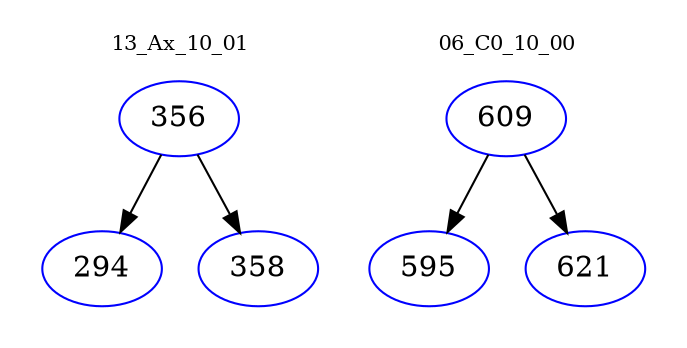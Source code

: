 digraph{
subgraph cluster_0 {
color = white
label = "13_Ax_10_01";
fontsize=10;
T0_356 [label="356", color="blue"]
T0_356 -> T0_294 [color="black"]
T0_294 [label="294", color="blue"]
T0_356 -> T0_358 [color="black"]
T0_358 [label="358", color="blue"]
}
subgraph cluster_1 {
color = white
label = "06_C0_10_00";
fontsize=10;
T1_609 [label="609", color="blue"]
T1_609 -> T1_595 [color="black"]
T1_595 [label="595", color="blue"]
T1_609 -> T1_621 [color="black"]
T1_621 [label="621", color="blue"]
}
}
